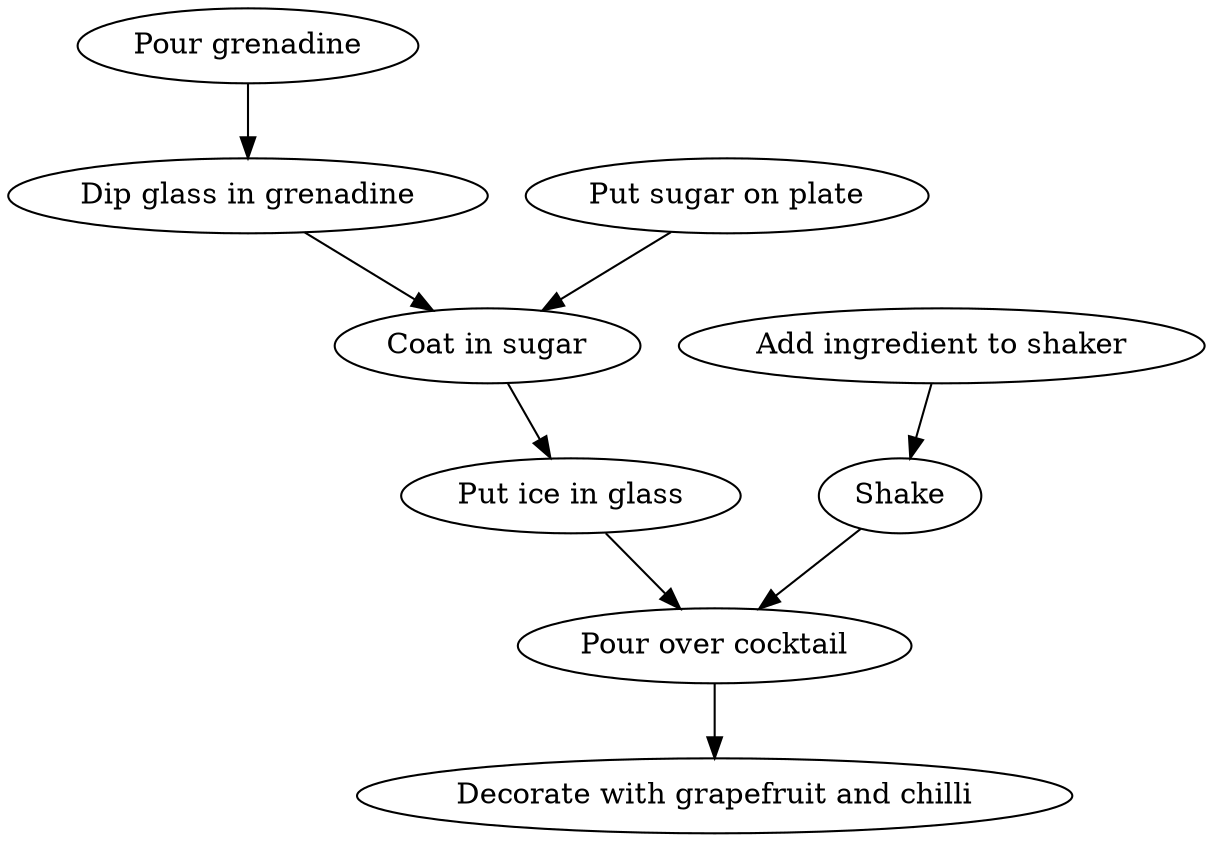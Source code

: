 digraph {
	0 [label="Pour grenadine"];
	1 [label="Put sugar on plate"];
	2 [label="Dip glass in grenadine"];
	3 [label="Coat in sugar"];
	4 [label="Add ingredient to shaker"];
	5 [label="Put ice in glass"];
	6 [label="Shake"];
	7 [label="Pour over cocktail"];
	8 [label="Decorate with grapefruit and chilli"];
	0 -> 2;
	1 -> 3;
	2 -> 3;
	3 -> 5;
	4 -> 6;
	5 -> 7;
	6 -> 7;
	7 -> 8;
}